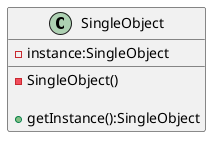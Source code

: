 @startuml

class SingleObject {
    -instance:SingleObject
    -SingleObject()

    +getInstance():SingleObject
}

@enduml